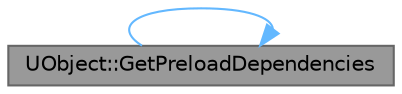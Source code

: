 digraph "UObject::GetPreloadDependencies"
{
 // INTERACTIVE_SVG=YES
 // LATEX_PDF_SIZE
  bgcolor="transparent";
  edge [fontname=Helvetica,fontsize=10,labelfontname=Helvetica,labelfontsize=10];
  node [fontname=Helvetica,fontsize=10,shape=box,height=0.2,width=0.4];
  rankdir="RL";
  Node1 [id="Node000001",label="UObject::GetPreloadDependencies",height=0.2,width=0.4,color="gray40", fillcolor="grey60", style="filled", fontcolor="black",tooltip="Called during cooking."];
  Node1 -> Node1 [id="edge1_Node000001_Node000001",dir="back",color="steelblue1",style="solid",tooltip=" "];
}
